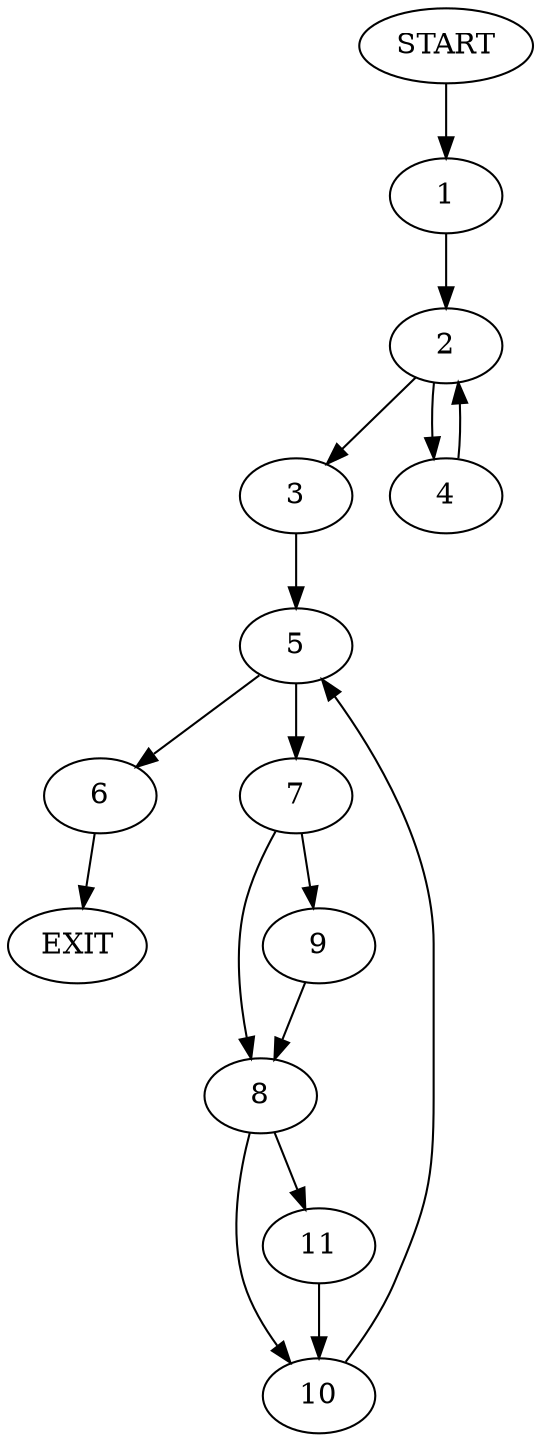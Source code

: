 digraph {
0 [label="START"]
12 [label="EXIT"]
0 -> 1
1 -> 2
2 -> 3
2 -> 4
3 -> 5
4 -> 2
5 -> 6
5 -> 7
6 -> 12
7 -> 8
7 -> 9
8 -> 10
8 -> 11
9 -> 8
10 -> 5
11 -> 10
}
